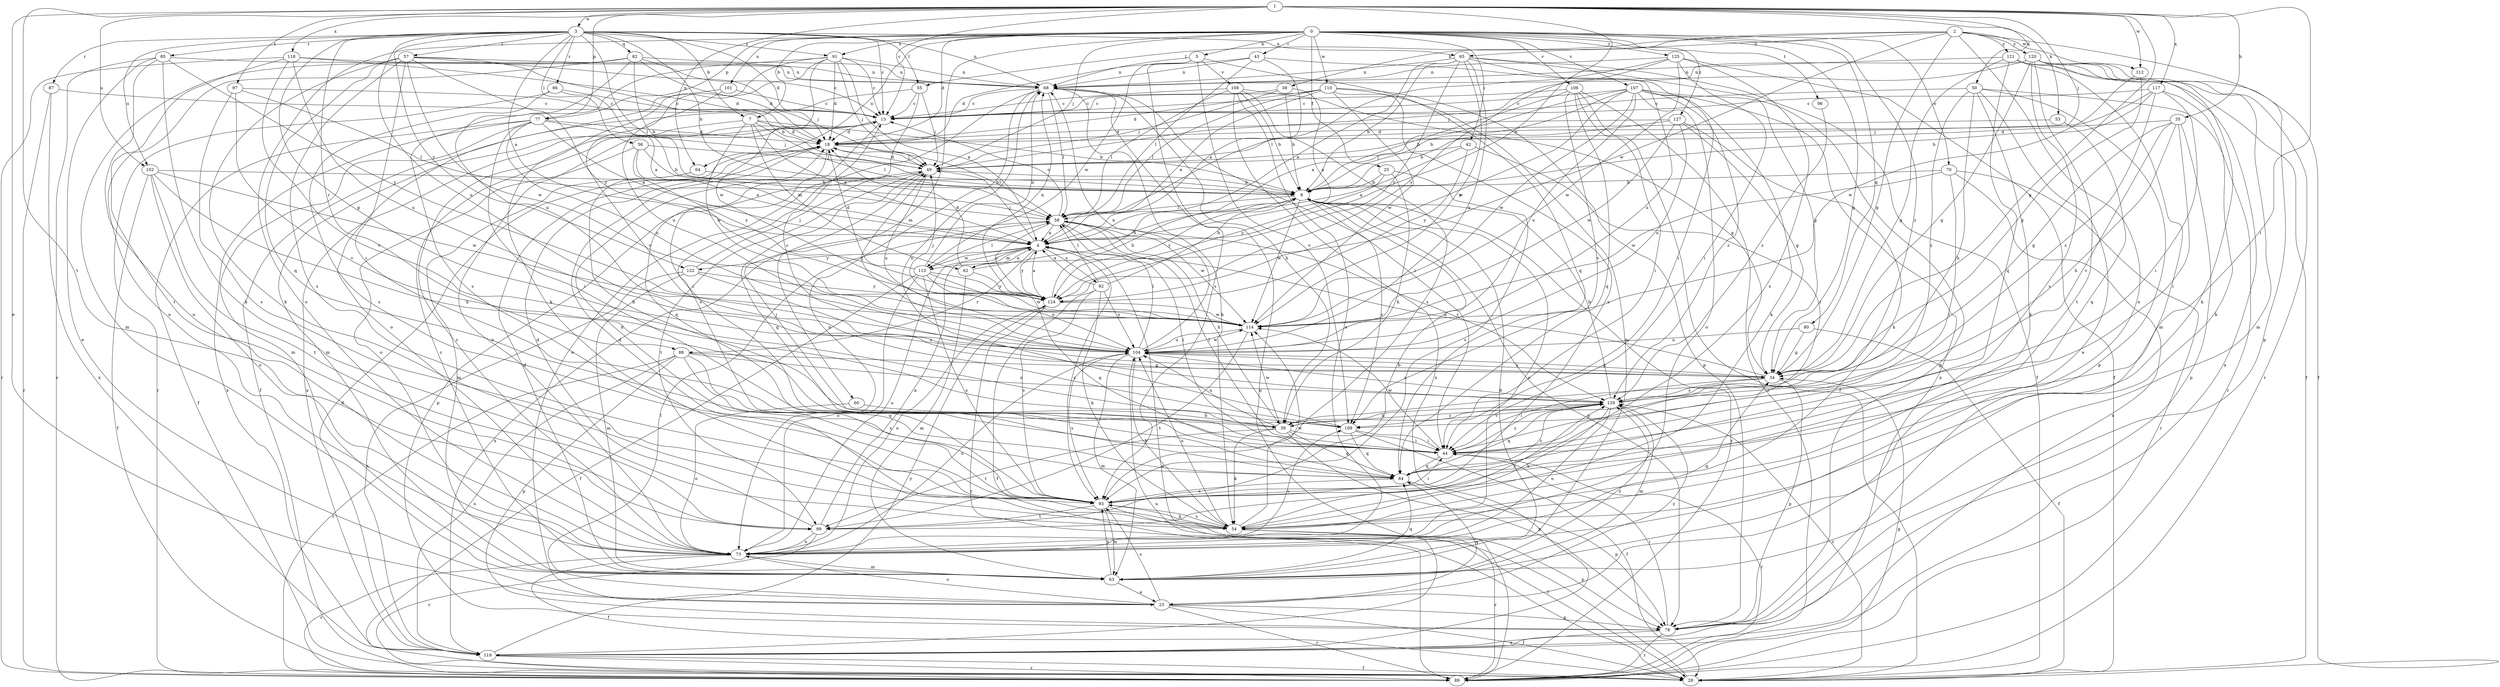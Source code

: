 strict digraph  {
0;
1;
2;
3;
4;
5;
7;
8;
13;
18;
23;
25;
28;
34;
35;
38;
39;
42;
43;
44;
49;
50;
53;
54;
55;
56;
57;
58;
60;
62;
63;
64;
65;
68;
70;
73;
77;
78;
80;
82;
84;
85;
86;
87;
88;
89;
91;
92;
93;
96;
97;
99;
101;
102;
104;
106;
107;
108;
109;
110;
112;
113;
114;
117;
118;
119;
120;
121;
122;
124;
125;
127;
129;
0 -> 5  [label=b];
0 -> 7  [label=b];
0 -> 18  [label=d];
0 -> 25  [label=f];
0 -> 34  [label=g];
0 -> 42  [label=i];
0 -> 43  [label=i];
0 -> 49  [label=j];
0 -> 60  [label=m];
0 -> 64  [label=n];
0 -> 70  [label=o];
0 -> 73  [label=o];
0 -> 77  [label=p];
0 -> 80  [label=q];
0 -> 91  [label=s];
0 -> 96  [label=t];
0 -> 101  [label=u];
0 -> 106  [label=v];
0 -> 107  [label=v];
0 -> 110  [label=w];
0 -> 125  [label=z];
0 -> 127  [label=z];
0 -> 129  [label=z];
1 -> 3  [label=a];
1 -> 4  [label=a];
1 -> 13  [label=c];
1 -> 23  [label=e];
1 -> 34  [label=g];
1 -> 35  [label=h];
1 -> 44  [label=i];
1 -> 49  [label=j];
1 -> 50  [label=k];
1 -> 53  [label=k];
1 -> 64  [label=n];
1 -> 77  [label=p];
1 -> 97  [label=t];
1 -> 99  [label=t];
1 -> 102  [label=u];
1 -> 112  [label=w];
1 -> 117  [label=x];
1 -> 118  [label=x];
2 -> 34  [label=g];
2 -> 38  [label=h];
2 -> 55  [label=l];
2 -> 65  [label=n];
2 -> 73  [label=o];
2 -> 78  [label=p];
2 -> 112  [label=w];
2 -> 113  [label=w];
2 -> 120  [label=y];
2 -> 121  [label=y];
3 -> 4  [label=a];
3 -> 7  [label=b];
3 -> 8  [label=b];
3 -> 13  [label=c];
3 -> 18  [label=d];
3 -> 34  [label=g];
3 -> 55  [label=l];
3 -> 56  [label=l];
3 -> 57  [label=l];
3 -> 58  [label=l];
3 -> 65  [label=n];
3 -> 68  [label=n];
3 -> 82  [label=q];
3 -> 85  [label=r];
3 -> 86  [label=r];
3 -> 87  [label=r];
3 -> 88  [label=r];
3 -> 91  [label=s];
3 -> 102  [label=u];
3 -> 104  [label=u];
3 -> 122  [label=y];
4 -> 49  [label=j];
4 -> 62  [label=m];
4 -> 73  [label=o];
4 -> 88  [label=r];
4 -> 92  [label=s];
4 -> 93  [label=s];
4 -> 113  [label=w];
4 -> 122  [label=y];
4 -> 124  [label=y];
5 -> 68  [label=n];
5 -> 84  [label=q];
5 -> 93  [label=s];
5 -> 108  [label=v];
5 -> 109  [label=v];
5 -> 113  [label=w];
7 -> 4  [label=a];
7 -> 8  [label=b];
7 -> 18  [label=d];
7 -> 58  [label=l];
7 -> 62  [label=m];
7 -> 63  [label=m];
7 -> 114  [label=w];
8 -> 58  [label=l];
8 -> 73  [label=o];
8 -> 78  [label=p];
8 -> 89  [label=r];
8 -> 109  [label=v];
8 -> 114  [label=w];
8 -> 124  [label=y];
13 -> 18  [label=d];
13 -> 44  [label=i];
13 -> 73  [label=o];
13 -> 119  [label=x];
18 -> 49  [label=j];
18 -> 58  [label=l];
18 -> 84  [label=q];
23 -> 28  [label=f];
23 -> 58  [label=l];
23 -> 73  [label=o];
23 -> 78  [label=p];
23 -> 84  [label=q];
23 -> 89  [label=r];
23 -> 93  [label=s];
23 -> 129  [label=z];
25 -> 8  [label=b];
25 -> 39  [label=h];
25 -> 93  [label=s];
25 -> 124  [label=y];
28 -> 4  [label=a];
28 -> 129  [label=z];
34 -> 4  [label=a];
34 -> 13  [label=c];
34 -> 44  [label=i];
34 -> 78  [label=p];
34 -> 104  [label=u];
34 -> 129  [label=z];
35 -> 18  [label=d];
35 -> 34  [label=g];
35 -> 39  [label=h];
35 -> 44  [label=i];
35 -> 78  [label=p];
35 -> 109  [label=v];
38 -> 4  [label=a];
38 -> 8  [label=b];
38 -> 13  [label=c];
38 -> 49  [label=j];
39 -> 44  [label=i];
39 -> 54  [label=k];
39 -> 78  [label=p];
39 -> 84  [label=q];
39 -> 99  [label=t];
39 -> 104  [label=u];
39 -> 114  [label=w];
39 -> 129  [label=z];
42 -> 4  [label=a];
42 -> 44  [label=i];
42 -> 49  [label=j];
42 -> 124  [label=y];
43 -> 4  [label=a];
43 -> 18  [label=d];
43 -> 58  [label=l];
43 -> 68  [label=n];
43 -> 104  [label=u];
44 -> 49  [label=j];
44 -> 58  [label=l];
44 -> 84  [label=q];
44 -> 89  [label=r];
44 -> 114  [label=w];
44 -> 129  [label=z];
49 -> 8  [label=b];
49 -> 18  [label=d];
49 -> 78  [label=p];
49 -> 84  [label=q];
49 -> 99  [label=t];
49 -> 104  [label=u];
50 -> 13  [label=c];
50 -> 23  [label=e];
50 -> 39  [label=h];
50 -> 54  [label=k];
50 -> 78  [label=p];
50 -> 89  [label=r];
50 -> 129  [label=z];
53 -> 18  [label=d];
53 -> 84  [label=q];
54 -> 18  [label=d];
54 -> 78  [label=p];
54 -> 89  [label=r];
54 -> 93  [label=s];
54 -> 104  [label=u];
54 -> 114  [label=w];
54 -> 129  [label=z];
55 -> 13  [label=c];
55 -> 28  [label=f];
55 -> 49  [label=j];
55 -> 93  [label=s];
56 -> 4  [label=a];
56 -> 8  [label=b];
56 -> 49  [label=j];
56 -> 73  [label=o];
56 -> 124  [label=y];
57 -> 8  [label=b];
57 -> 44  [label=i];
57 -> 49  [label=j];
57 -> 54  [label=k];
57 -> 68  [label=n];
57 -> 84  [label=q];
57 -> 93  [label=s];
57 -> 114  [label=w];
57 -> 124  [label=y];
58 -> 4  [label=a];
58 -> 13  [label=c];
58 -> 39  [label=h];
58 -> 44  [label=i];
58 -> 114  [label=w];
58 -> 119  [label=x];
58 -> 124  [label=y];
58 -> 129  [label=z];
60 -> 39  [label=h];
60 -> 73  [label=o];
62 -> 4  [label=a];
62 -> 8  [label=b];
62 -> 18  [label=d];
62 -> 63  [label=m];
62 -> 84  [label=q];
63 -> 8  [label=b];
63 -> 13  [label=c];
63 -> 18  [label=d];
63 -> 23  [label=e];
63 -> 84  [label=q];
63 -> 93  [label=s];
63 -> 129  [label=z];
64 -> 8  [label=b];
64 -> 39  [label=h];
64 -> 63  [label=m];
65 -> 4  [label=a];
65 -> 8  [label=b];
65 -> 28  [label=f];
65 -> 34  [label=g];
65 -> 44  [label=i];
65 -> 68  [label=n];
65 -> 104  [label=u];
65 -> 114  [label=w];
65 -> 124  [label=y];
68 -> 13  [label=c];
68 -> 23  [label=e];
68 -> 39  [label=h];
68 -> 44  [label=i];
68 -> 54  [label=k];
68 -> 58  [label=l];
68 -> 73  [label=o];
70 -> 8  [label=b];
70 -> 44  [label=i];
70 -> 89  [label=r];
70 -> 114  [label=w];
70 -> 119  [label=x];
73 -> 13  [label=c];
73 -> 28  [label=f];
73 -> 34  [label=g];
73 -> 63  [label=m];
73 -> 89  [label=r];
73 -> 104  [label=u];
73 -> 109  [label=v];
77 -> 4  [label=a];
77 -> 18  [label=d];
77 -> 28  [label=f];
77 -> 44  [label=i];
77 -> 49  [label=j];
77 -> 63  [label=m];
77 -> 104  [label=u];
77 -> 119  [label=x];
78 -> 44  [label=i];
78 -> 89  [label=r];
78 -> 119  [label=x];
80 -> 28  [label=f];
80 -> 34  [label=g];
80 -> 104  [label=u];
82 -> 8  [label=b];
82 -> 13  [label=c];
82 -> 18  [label=d];
82 -> 63  [label=m];
82 -> 68  [label=n];
82 -> 73  [label=o];
82 -> 104  [label=u];
84 -> 78  [label=p];
84 -> 93  [label=s];
84 -> 129  [label=z];
85 -> 23  [label=e];
85 -> 54  [label=k];
85 -> 68  [label=n];
85 -> 73  [label=o];
85 -> 89  [label=r];
85 -> 124  [label=y];
86 -> 4  [label=a];
86 -> 13  [label=c];
86 -> 89  [label=r];
86 -> 93  [label=s];
87 -> 13  [label=c];
87 -> 89  [label=r];
87 -> 119  [label=x];
88 -> 34  [label=g];
88 -> 78  [label=p];
88 -> 84  [label=q];
88 -> 89  [label=r];
88 -> 93  [label=s];
88 -> 119  [label=x];
88 -> 129  [label=z];
89 -> 34  [label=g];
89 -> 68  [label=n];
91 -> 4  [label=a];
91 -> 13  [label=c];
91 -> 18  [label=d];
91 -> 49  [label=j];
91 -> 54  [label=k];
91 -> 68  [label=n];
91 -> 93  [label=s];
91 -> 109  [label=v];
91 -> 114  [label=w];
92 -> 4  [label=a];
92 -> 8  [label=b];
92 -> 28  [label=f];
92 -> 54  [label=k];
92 -> 58  [label=l];
92 -> 93  [label=s];
92 -> 104  [label=u];
93 -> 18  [label=d];
93 -> 28  [label=f];
93 -> 44  [label=i];
93 -> 54  [label=k];
93 -> 63  [label=m];
93 -> 99  [label=t];
96 -> 129  [label=z];
97 -> 13  [label=c];
97 -> 58  [label=l];
97 -> 93  [label=s];
97 -> 109  [label=v];
99 -> 4  [label=a];
99 -> 8  [label=b];
99 -> 18  [label=d];
99 -> 73  [label=o];
99 -> 89  [label=r];
101 -> 13  [label=c];
101 -> 73  [label=o];
101 -> 104  [label=u];
102 -> 8  [label=b];
102 -> 28  [label=f];
102 -> 39  [label=h];
102 -> 73  [label=o];
102 -> 99  [label=t];
102 -> 114  [label=w];
104 -> 34  [label=g];
104 -> 49  [label=j];
104 -> 54  [label=k];
104 -> 58  [label=l];
104 -> 63  [label=m];
104 -> 68  [label=n];
104 -> 93  [label=s];
104 -> 114  [label=w];
104 -> 129  [label=z];
106 -> 8  [label=b];
106 -> 13  [label=c];
106 -> 28  [label=f];
106 -> 44  [label=i];
106 -> 84  [label=q];
106 -> 89  [label=r];
106 -> 109  [label=v];
107 -> 4  [label=a];
107 -> 8  [label=b];
107 -> 13  [label=c];
107 -> 54  [label=k];
107 -> 73  [label=o];
107 -> 78  [label=p];
107 -> 104  [label=u];
107 -> 114  [label=w];
107 -> 119  [label=x];
107 -> 124  [label=y];
107 -> 129  [label=z];
108 -> 8  [label=b];
108 -> 13  [label=c];
108 -> 34  [label=g];
108 -> 58  [label=l];
108 -> 73  [label=o];
108 -> 93  [label=s];
108 -> 119  [label=x];
109 -> 28  [label=f];
109 -> 44  [label=i];
109 -> 68  [label=n];
109 -> 84  [label=q];
110 -> 4  [label=a];
110 -> 13  [label=c];
110 -> 18  [label=d];
110 -> 58  [label=l];
110 -> 63  [label=m];
110 -> 78  [label=p];
110 -> 93  [label=s];
110 -> 114  [label=w];
112 -> 34  [label=g];
112 -> 114  [label=w];
113 -> 18  [label=d];
113 -> 28  [label=f];
113 -> 58  [label=l];
113 -> 68  [label=n];
113 -> 73  [label=o];
113 -> 93  [label=s];
113 -> 104  [label=u];
113 -> 114  [label=w];
113 -> 124  [label=y];
114 -> 49  [label=j];
114 -> 99  [label=t];
114 -> 104  [label=u];
117 -> 8  [label=b];
117 -> 13  [label=c];
117 -> 44  [label=i];
117 -> 49  [label=j];
117 -> 54  [label=k];
117 -> 129  [label=z];
118 -> 18  [label=d];
118 -> 68  [label=n];
118 -> 89  [label=r];
118 -> 99  [label=t];
118 -> 104  [label=u];
118 -> 109  [label=v];
119 -> 18  [label=d];
119 -> 28  [label=f];
119 -> 89  [label=r];
119 -> 104  [label=u];
119 -> 124  [label=y];
120 -> 28  [label=f];
120 -> 34  [label=g];
120 -> 49  [label=j];
120 -> 54  [label=k];
120 -> 63  [label=m];
120 -> 68  [label=n];
120 -> 89  [label=r];
120 -> 93  [label=s];
120 -> 99  [label=t];
121 -> 28  [label=f];
121 -> 34  [label=g];
121 -> 63  [label=m];
121 -> 68  [label=n];
121 -> 84  [label=q];
121 -> 119  [label=x];
122 -> 49  [label=j];
122 -> 63  [label=m];
122 -> 119  [label=x];
122 -> 124  [label=y];
122 -> 129  [label=z];
124 -> 4  [label=a];
124 -> 8  [label=b];
124 -> 68  [label=n];
124 -> 73  [label=o];
124 -> 89  [label=r];
124 -> 114  [label=w];
125 -> 28  [label=f];
125 -> 44  [label=i];
125 -> 58  [label=l];
125 -> 68  [label=n];
125 -> 93  [label=s];
125 -> 114  [label=w];
125 -> 124  [label=y];
127 -> 8  [label=b];
127 -> 18  [label=d];
127 -> 34  [label=g];
127 -> 54  [label=k];
127 -> 104  [label=u];
127 -> 114  [label=w];
129 -> 8  [label=b];
129 -> 39  [label=h];
129 -> 54  [label=k];
129 -> 63  [label=m];
129 -> 73  [label=o];
129 -> 84  [label=q];
129 -> 109  [label=v];
}
